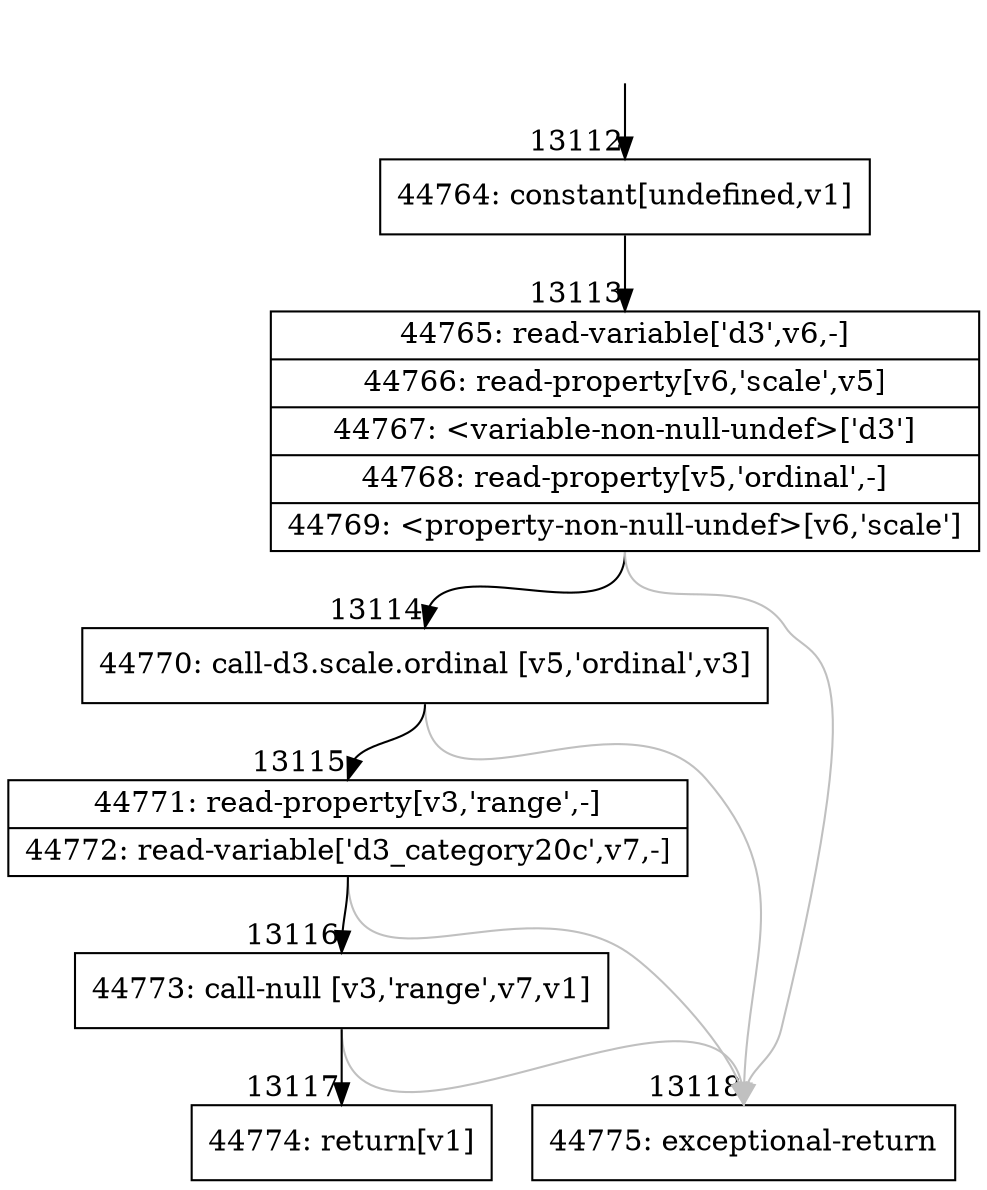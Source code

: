 digraph {
rankdir="TD"
BB_entry1217[shape=none,label=""];
BB_entry1217 -> BB13112 [tailport=s, headport=n, headlabel="    13112"]
BB13112 [shape=record label="{44764: constant[undefined,v1]}" ] 
BB13112 -> BB13113 [tailport=s, headport=n, headlabel="      13113"]
BB13113 [shape=record label="{44765: read-variable['d3',v6,-]|44766: read-property[v6,'scale',v5]|44767: \<variable-non-null-undef\>['d3']|44768: read-property[v5,'ordinal',-]|44769: \<property-non-null-undef\>[v6,'scale']}" ] 
BB13113 -> BB13114 [tailport=s, headport=n, headlabel="      13114"]
BB13113 -> BB13118 [tailport=s, headport=n, color=gray, headlabel="      13118"]
BB13114 [shape=record label="{44770: call-d3.scale.ordinal [v5,'ordinal',v3]}" ] 
BB13114 -> BB13115 [tailport=s, headport=n, headlabel="      13115"]
BB13114 -> BB13118 [tailport=s, headport=n, color=gray]
BB13115 [shape=record label="{44771: read-property[v3,'range',-]|44772: read-variable['d3_category20c',v7,-]}" ] 
BB13115 -> BB13116 [tailport=s, headport=n, headlabel="      13116"]
BB13115 -> BB13118 [tailport=s, headport=n, color=gray]
BB13116 [shape=record label="{44773: call-null [v3,'range',v7,v1]}" ] 
BB13116 -> BB13117 [tailport=s, headport=n, headlabel="      13117"]
BB13116 -> BB13118 [tailport=s, headport=n, color=gray]
BB13117 [shape=record label="{44774: return[v1]}" ] 
BB13118 [shape=record label="{44775: exceptional-return}" ] 
//#$~ 7812
}
